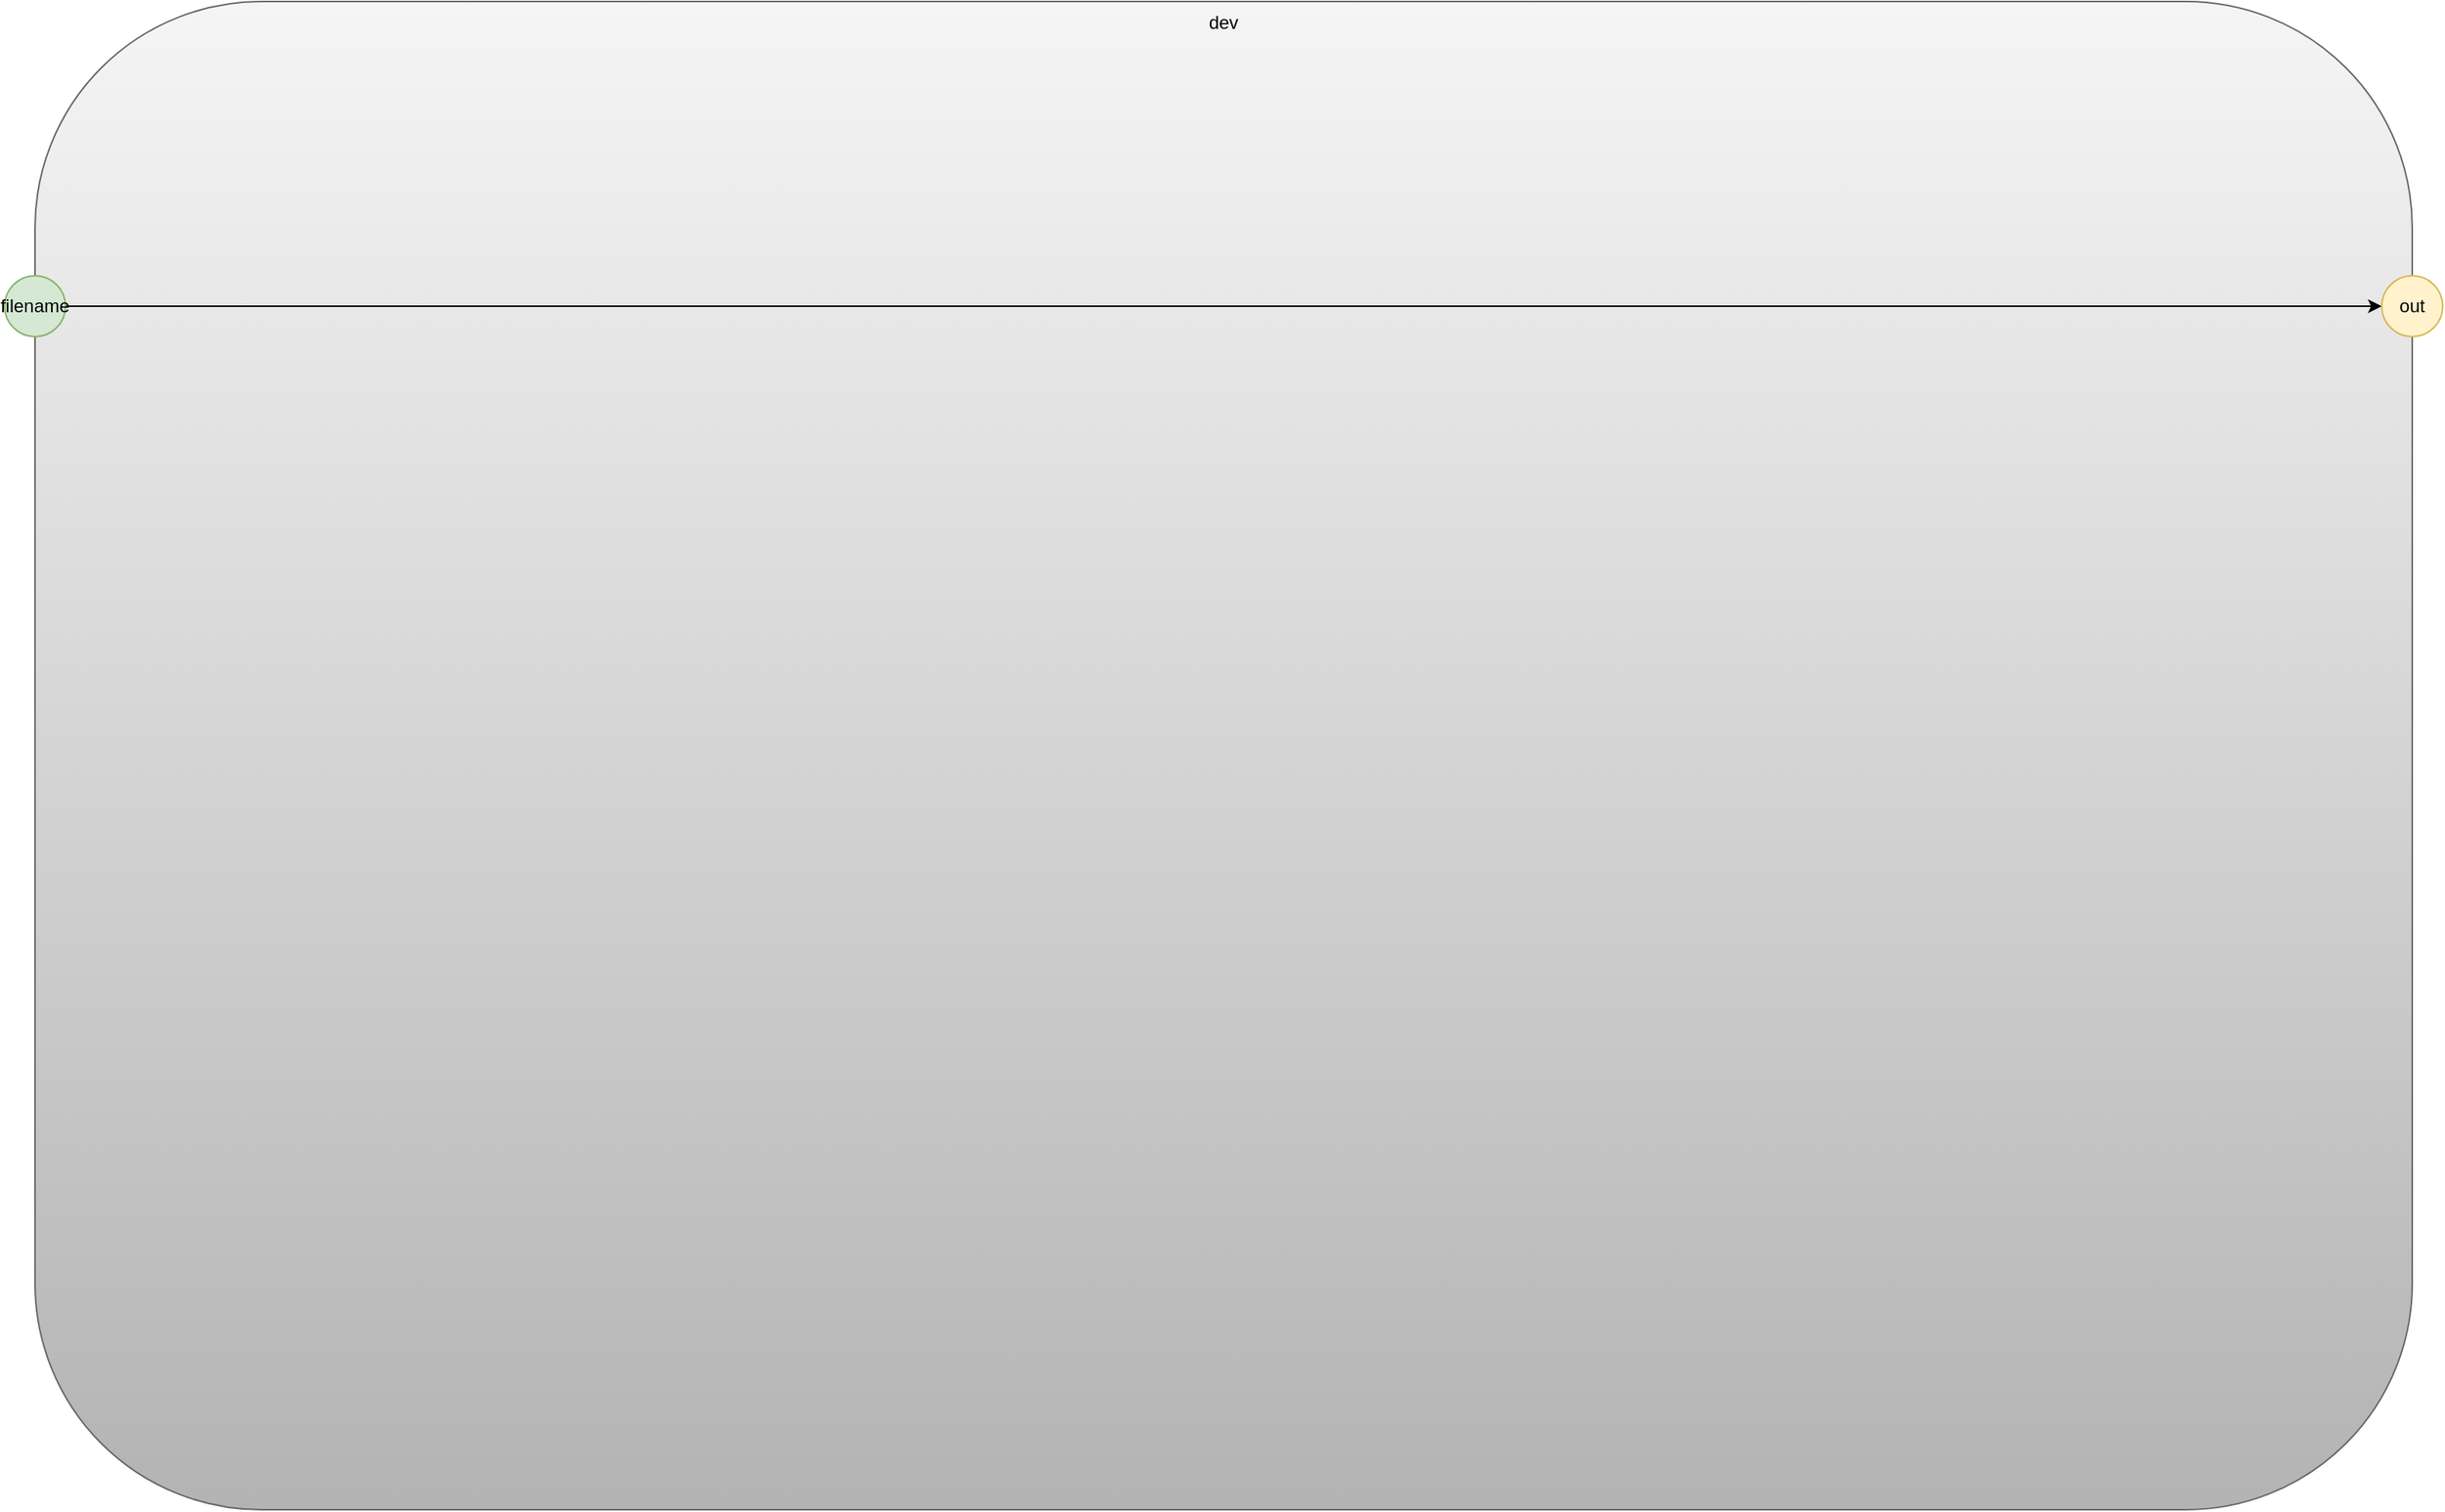 <mxfile version="14.6.13" type="device"><diagram id="0XrGvogoctVbV3V23D5W" name="Page-1"><mxGraphModel dx="1346" dy="776" grid="1" gridSize="10" guides="1" tooltips="1" connect="1" arrows="1" fold="1" page="1" pageScale="1" pageWidth="1100" pageHeight="850" math="0" shadow="0"><root><mxCell id="0"/><mxCell id="1" parent="0"/><mxCell id="MNB-_aFY6dTP6tMhjnmV-1" value="dev" style="rounded=1;whiteSpace=wrap;html=1;horizontal=1;verticalAlign=top;fillColor=#f5f5f5;strokeColor=#666666;gradientColor=#b3b3b3;" vertex="1" parent="1"><mxGeometry x="60" y="110" width="1560" height="990" as="geometry"/></mxCell><mxCell id="MNB-_aFY6dTP6tMhjnmV-25" style="edgeStyle=orthogonalEdgeStyle;rounded=0;orthogonalLoop=1;jettySize=auto;html=1;exitX=1;exitY=0.5;exitDx=0;exitDy=0;entryX=0;entryY=0.5;entryDx=0;entryDy=0;" edge="1" parent="1" source="MNB-_aFY6dTP6tMhjnmV-15" target="MNB-_aFY6dTP6tMhjnmV-16"><mxGeometry relative="1" as="geometry"/></mxCell><mxCell id="MNB-_aFY6dTP6tMhjnmV-15" value="filename" style="ellipse;whiteSpace=wrap;html=1;aspect=fixed;fillColor=#d5e8d4;strokeColor=#82b366;" vertex="1" parent="1"><mxGeometry x="40" y="290" width="40" height="40" as="geometry"/></mxCell><mxCell id="MNB-_aFY6dTP6tMhjnmV-16" value="out" style="ellipse;whiteSpace=wrap;html=1;aspect=fixed;fillColor=#fff2cc;strokeColor=#d6b656;" vertex="1" parent="1"><mxGeometry x="1600" y="290" width="40" height="40" as="geometry"/></mxCell></root></mxGraphModel></diagram></mxfile>